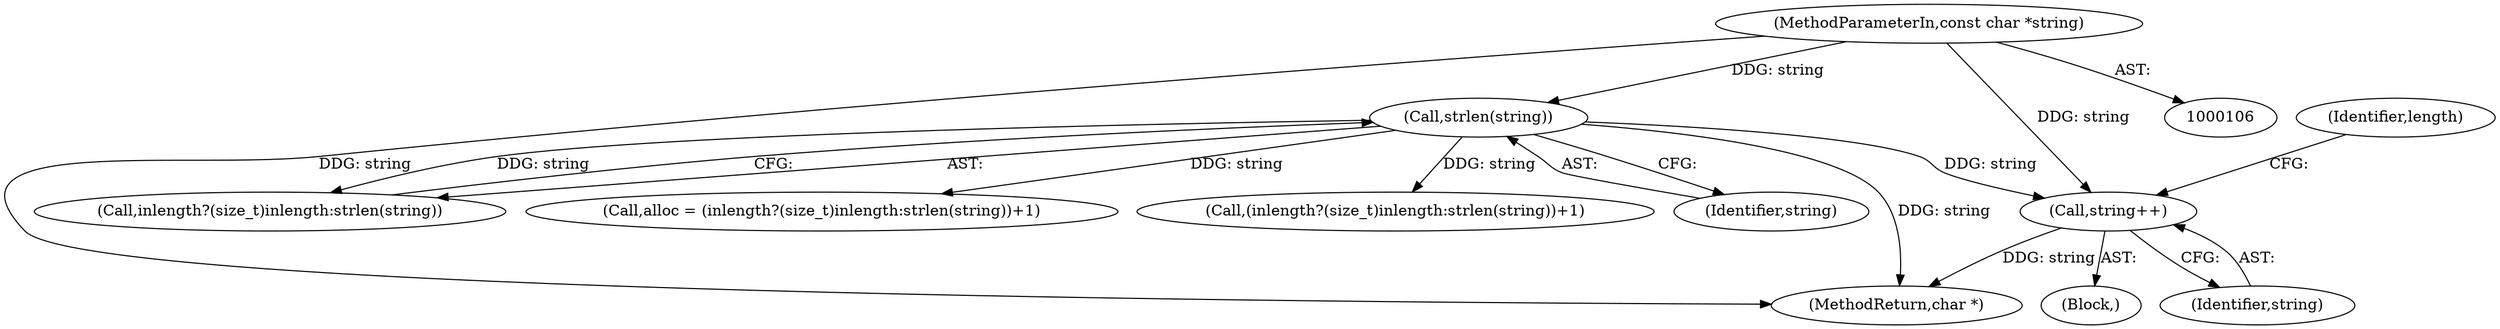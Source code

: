 digraph "0_curl_75ca568fa1c19de4c5358fed246686de8467c238@pointer" {
"1000226" [label="(Call,string++)"];
"1000120" [label="(Call,strlen(string))"];
"1000108" [label="(MethodParameterIn,const char *string)"];
"1000227" [label="(Identifier,string)"];
"1000108" [label="(MethodParameterIn,const char *string)"];
"1000121" [label="(Identifier,string)"];
"1000120" [label="(Call,strlen(string))"];
"1000156" [label="(Block,)"];
"1000235" [label="(MethodReturn,char *)"];
"1000226" [label="(Call,string++)"];
"1000115" [label="(Call,inlength?(size_t)inlength:strlen(string))"];
"1000112" [label="(Call,alloc = (inlength?(size_t)inlength:strlen(string))+1)"];
"1000114" [label="(Call,(inlength?(size_t)inlength:strlen(string))+1)"];
"1000155" [label="(Identifier,length)"];
"1000226" -> "1000156"  [label="AST: "];
"1000226" -> "1000227"  [label="CFG: "];
"1000227" -> "1000226"  [label="AST: "];
"1000155" -> "1000226"  [label="CFG: "];
"1000226" -> "1000235"  [label="DDG: string"];
"1000120" -> "1000226"  [label="DDG: string"];
"1000108" -> "1000226"  [label="DDG: string"];
"1000120" -> "1000115"  [label="AST: "];
"1000120" -> "1000121"  [label="CFG: "];
"1000121" -> "1000120"  [label="AST: "];
"1000115" -> "1000120"  [label="CFG: "];
"1000120" -> "1000235"  [label="DDG: string"];
"1000120" -> "1000112"  [label="DDG: string"];
"1000120" -> "1000114"  [label="DDG: string"];
"1000120" -> "1000115"  [label="DDG: string"];
"1000108" -> "1000120"  [label="DDG: string"];
"1000108" -> "1000106"  [label="AST: "];
"1000108" -> "1000235"  [label="DDG: string"];
}
